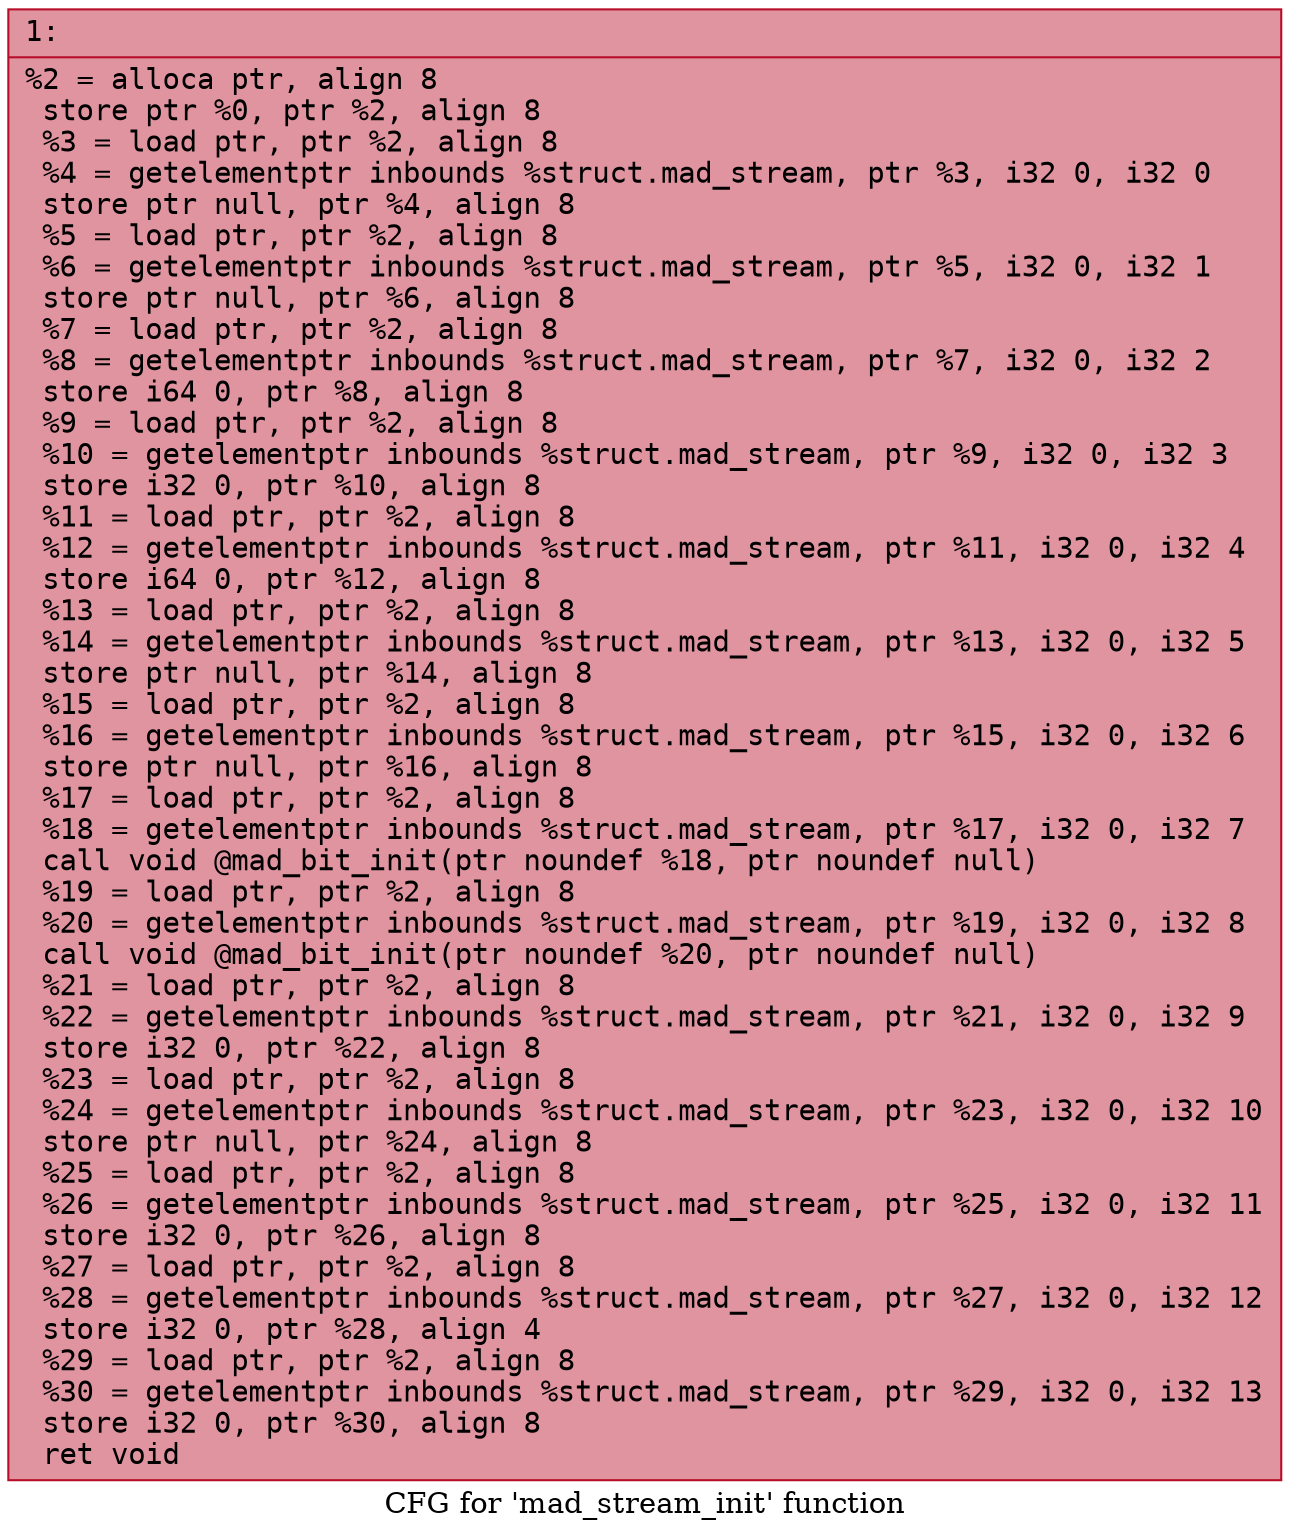 digraph "CFG for 'mad_stream_init' function" {
	label="CFG for 'mad_stream_init' function";

	Node0x600001055f40 [shape=record,color="#b70d28ff", style=filled, fillcolor="#b70d2870" fontname="Courier",label="{1:\l|  %2 = alloca ptr, align 8\l  store ptr %0, ptr %2, align 8\l  %3 = load ptr, ptr %2, align 8\l  %4 = getelementptr inbounds %struct.mad_stream, ptr %3, i32 0, i32 0\l  store ptr null, ptr %4, align 8\l  %5 = load ptr, ptr %2, align 8\l  %6 = getelementptr inbounds %struct.mad_stream, ptr %5, i32 0, i32 1\l  store ptr null, ptr %6, align 8\l  %7 = load ptr, ptr %2, align 8\l  %8 = getelementptr inbounds %struct.mad_stream, ptr %7, i32 0, i32 2\l  store i64 0, ptr %8, align 8\l  %9 = load ptr, ptr %2, align 8\l  %10 = getelementptr inbounds %struct.mad_stream, ptr %9, i32 0, i32 3\l  store i32 0, ptr %10, align 8\l  %11 = load ptr, ptr %2, align 8\l  %12 = getelementptr inbounds %struct.mad_stream, ptr %11, i32 0, i32 4\l  store i64 0, ptr %12, align 8\l  %13 = load ptr, ptr %2, align 8\l  %14 = getelementptr inbounds %struct.mad_stream, ptr %13, i32 0, i32 5\l  store ptr null, ptr %14, align 8\l  %15 = load ptr, ptr %2, align 8\l  %16 = getelementptr inbounds %struct.mad_stream, ptr %15, i32 0, i32 6\l  store ptr null, ptr %16, align 8\l  %17 = load ptr, ptr %2, align 8\l  %18 = getelementptr inbounds %struct.mad_stream, ptr %17, i32 0, i32 7\l  call void @mad_bit_init(ptr noundef %18, ptr noundef null)\l  %19 = load ptr, ptr %2, align 8\l  %20 = getelementptr inbounds %struct.mad_stream, ptr %19, i32 0, i32 8\l  call void @mad_bit_init(ptr noundef %20, ptr noundef null)\l  %21 = load ptr, ptr %2, align 8\l  %22 = getelementptr inbounds %struct.mad_stream, ptr %21, i32 0, i32 9\l  store i32 0, ptr %22, align 8\l  %23 = load ptr, ptr %2, align 8\l  %24 = getelementptr inbounds %struct.mad_stream, ptr %23, i32 0, i32 10\l  store ptr null, ptr %24, align 8\l  %25 = load ptr, ptr %2, align 8\l  %26 = getelementptr inbounds %struct.mad_stream, ptr %25, i32 0, i32 11\l  store i32 0, ptr %26, align 8\l  %27 = load ptr, ptr %2, align 8\l  %28 = getelementptr inbounds %struct.mad_stream, ptr %27, i32 0, i32 12\l  store i32 0, ptr %28, align 4\l  %29 = load ptr, ptr %2, align 8\l  %30 = getelementptr inbounds %struct.mad_stream, ptr %29, i32 0, i32 13\l  store i32 0, ptr %30, align 8\l  ret void\l}"];
}
